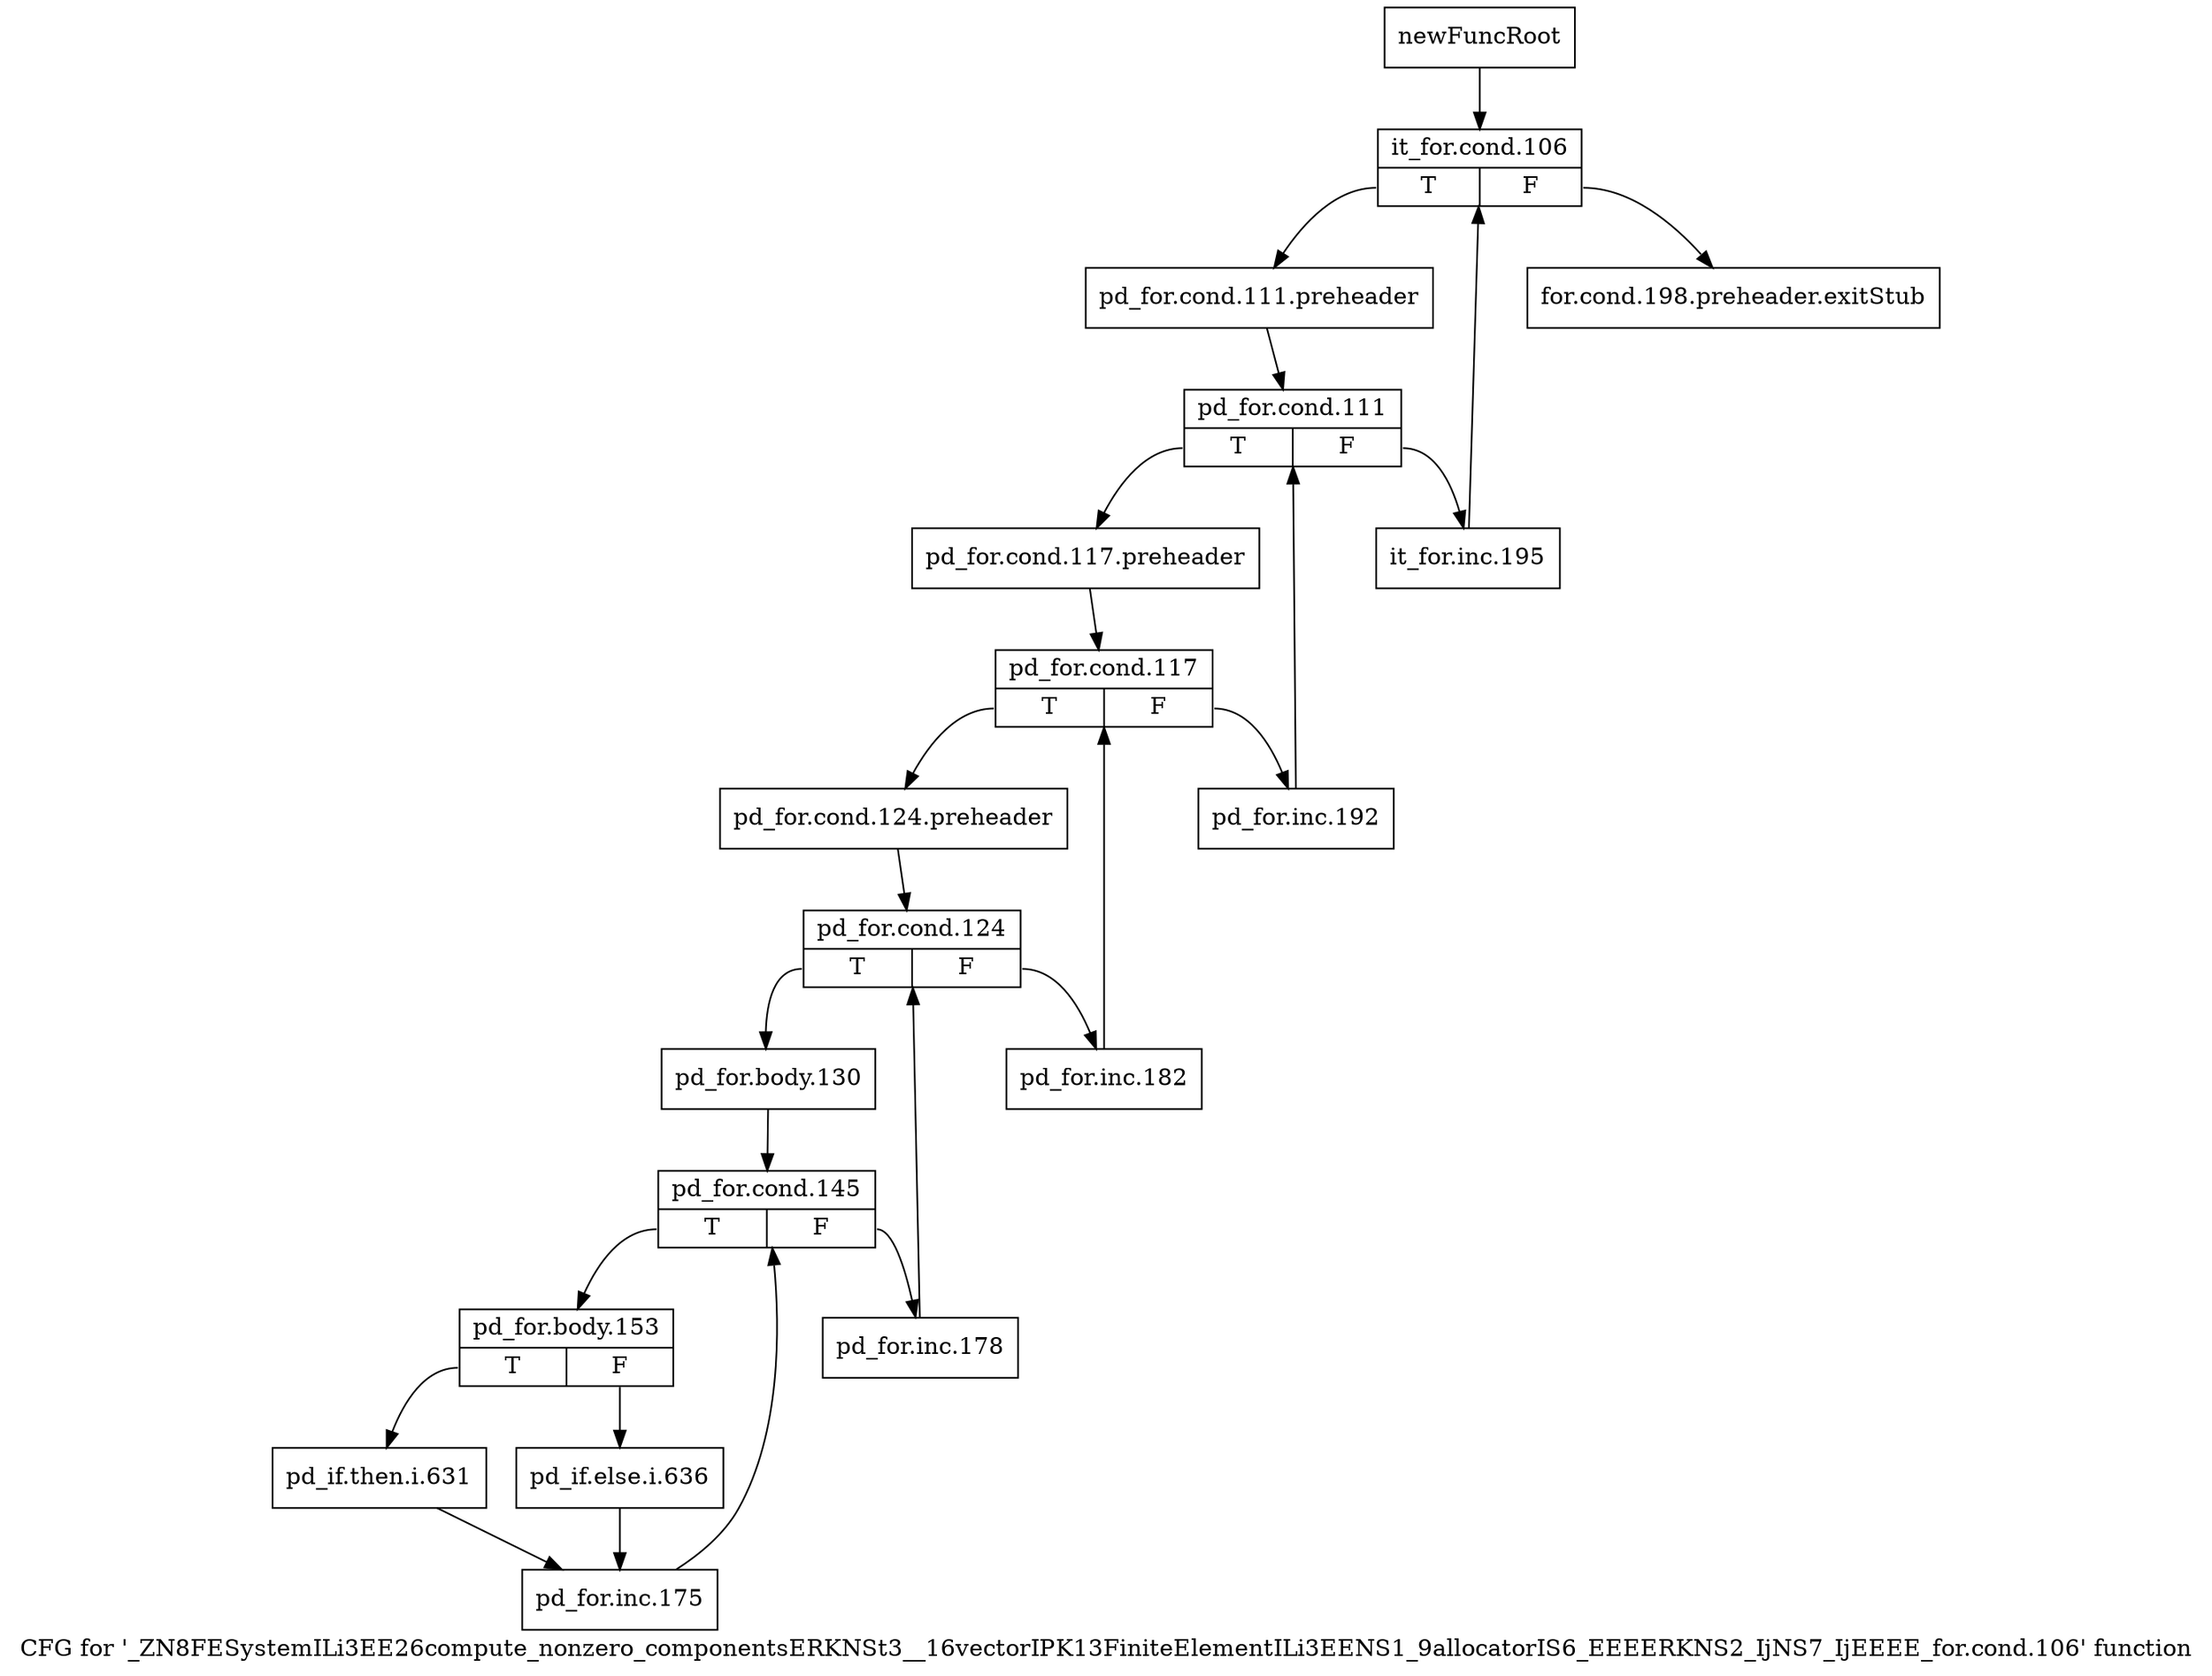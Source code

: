 digraph "CFG for '_ZN8FESystemILi3EE26compute_nonzero_componentsERKNSt3__16vectorIPK13FiniteElementILi3EENS1_9allocatorIS6_EEEERKNS2_IjNS7_IjEEEE_for.cond.106' function" {
	label="CFG for '_ZN8FESystemILi3EE26compute_nonzero_componentsERKNSt3__16vectorIPK13FiniteElementILi3EENS1_9allocatorIS6_EEEERKNS2_IjNS7_IjEEEE_for.cond.106' function";

	Node0x9189c40 [shape=record,label="{newFuncRoot}"];
	Node0x9189c40 -> Node0x9189ce0;
	Node0x9189c90 [shape=record,label="{for.cond.198.preheader.exitStub}"];
	Node0x9189ce0 [shape=record,label="{it_for.cond.106|{<s0>T|<s1>F}}"];
	Node0x9189ce0:s0 -> Node0x9189d30;
	Node0x9189ce0:s1 -> Node0x9189c90;
	Node0x9189d30 [shape=record,label="{pd_for.cond.111.preheader}"];
	Node0x9189d30 -> Node0x9189d80;
	Node0x9189d80 [shape=record,label="{pd_for.cond.111|{<s0>T|<s1>F}}"];
	Node0x9189d80:s0 -> Node0x9189e20;
	Node0x9189d80:s1 -> Node0x9189dd0;
	Node0x9189dd0 [shape=record,label="{it_for.inc.195}"];
	Node0x9189dd0 -> Node0x9189ce0;
	Node0x9189e20 [shape=record,label="{pd_for.cond.117.preheader}"];
	Node0x9189e20 -> Node0x9189e70;
	Node0x9189e70 [shape=record,label="{pd_for.cond.117|{<s0>T|<s1>F}}"];
	Node0x9189e70:s0 -> Node0x9189f10;
	Node0x9189e70:s1 -> Node0x9189ec0;
	Node0x9189ec0 [shape=record,label="{pd_for.inc.192}"];
	Node0x9189ec0 -> Node0x9189d80;
	Node0x9189f10 [shape=record,label="{pd_for.cond.124.preheader}"];
	Node0x9189f10 -> Node0x9189f60;
	Node0x9189f60 [shape=record,label="{pd_for.cond.124|{<s0>T|<s1>F}}"];
	Node0x9189f60:s0 -> Node0x918a000;
	Node0x9189f60:s1 -> Node0x9189fb0;
	Node0x9189fb0 [shape=record,label="{pd_for.inc.182}"];
	Node0x9189fb0 -> Node0x9189e70;
	Node0x918a000 [shape=record,label="{pd_for.body.130}"];
	Node0x918a000 -> Node0x918a050;
	Node0x918a050 [shape=record,label="{pd_for.cond.145|{<s0>T|<s1>F}}"];
	Node0x918a050:s0 -> Node0x918a0f0;
	Node0x918a050:s1 -> Node0x918a0a0;
	Node0x918a0a0 [shape=record,label="{pd_for.inc.178}"];
	Node0x918a0a0 -> Node0x9189f60;
	Node0x918a0f0 [shape=record,label="{pd_for.body.153|{<s0>T|<s1>F}}"];
	Node0x918a0f0:s0 -> Node0x918a190;
	Node0x918a0f0:s1 -> Node0x918a140;
	Node0x918a140 [shape=record,label="{pd_if.else.i.636}"];
	Node0x918a140 -> Node0x918a1e0;
	Node0x918a190 [shape=record,label="{pd_if.then.i.631}"];
	Node0x918a190 -> Node0x918a1e0;
	Node0x918a1e0 [shape=record,label="{pd_for.inc.175}"];
	Node0x918a1e0 -> Node0x918a050;
}
